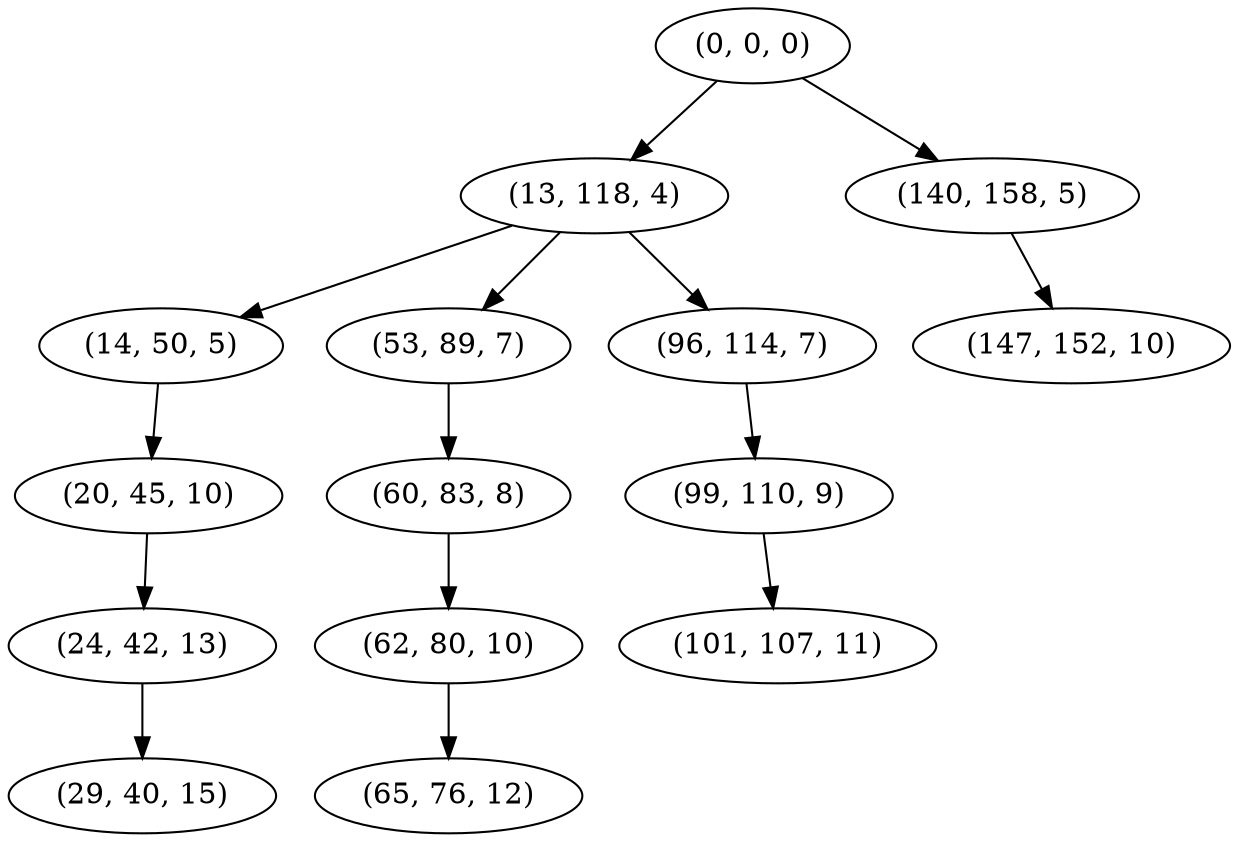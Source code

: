 digraph tree {
    "(0, 0, 0)";
    "(13, 118, 4)";
    "(14, 50, 5)";
    "(20, 45, 10)";
    "(24, 42, 13)";
    "(29, 40, 15)";
    "(53, 89, 7)";
    "(60, 83, 8)";
    "(62, 80, 10)";
    "(65, 76, 12)";
    "(96, 114, 7)";
    "(99, 110, 9)";
    "(101, 107, 11)";
    "(140, 158, 5)";
    "(147, 152, 10)";
    "(0, 0, 0)" -> "(13, 118, 4)";
    "(0, 0, 0)" -> "(140, 158, 5)";
    "(13, 118, 4)" -> "(14, 50, 5)";
    "(13, 118, 4)" -> "(53, 89, 7)";
    "(13, 118, 4)" -> "(96, 114, 7)";
    "(14, 50, 5)" -> "(20, 45, 10)";
    "(20, 45, 10)" -> "(24, 42, 13)";
    "(24, 42, 13)" -> "(29, 40, 15)";
    "(53, 89, 7)" -> "(60, 83, 8)";
    "(60, 83, 8)" -> "(62, 80, 10)";
    "(62, 80, 10)" -> "(65, 76, 12)";
    "(96, 114, 7)" -> "(99, 110, 9)";
    "(99, 110, 9)" -> "(101, 107, 11)";
    "(140, 158, 5)" -> "(147, 152, 10)";
}
